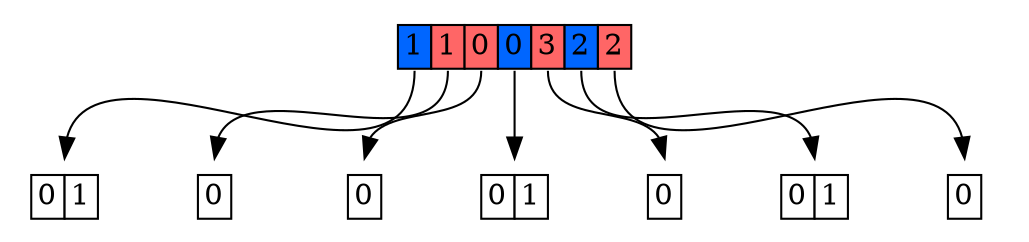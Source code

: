 digraph interval_P3_layout {
	"()" [label=<<TABLE BORDER='0' CELLBORDER='1' CELLSPACING='0'><TR><TD PORT='x0' BGCOLOR='#0066ff'>1</TD><TD PORT='x1' BGCOLOR='#ff6666'>1</TD><TD PORT='x2' BGCOLOR='#ff6666'>0</TD><TD PORT='x3' BGCOLOR='#0066ff'>0</TD><TD PORT='x4' BGCOLOR='#ff6666'>3</TD><TD PORT='x5' BGCOLOR='#0066ff'>2</TD><TD PORT='x6' BGCOLOR='#ff6666'>2</TD></TR></TABLE>> shape=plaintext]
	"(0,)" [label=<<TABLE BORDER='0' CELLBORDER='1' CELLSPACING='0'><TR><TD PORT='x0' BGCOLOR='white'>0</TD><TD PORT='x1' BGCOLOR='white'>1</TD></TR></TABLE>> shape=plaintext]
	"()":x0 -> "(0,)" [headport=n tailport="x0:s"]
	"(1,)" [label=<<TABLE BORDER='0' CELLBORDER='1' CELLSPACING='0'><TR><TD PORT='x0' BGCOLOR='white'>0</TD></TR></TABLE>> shape=plaintext]
	"()":x1 -> "(1,)" [headport=n tailport="x1:s"]
	"(2,)" [label=<<TABLE BORDER='0' CELLBORDER='1' CELLSPACING='0'><TR><TD PORT='x0' BGCOLOR='white'>0</TD></TR></TABLE>> shape=plaintext]
	"()":x2 -> "(2,)" [headport=n tailport="x2:s"]
	"(3,)" [label=<<TABLE BORDER='0' CELLBORDER='1' CELLSPACING='0'><TR><TD PORT='x0' BGCOLOR='white'>0</TD><TD PORT='x1' BGCOLOR='white'>1</TD></TR></TABLE>> shape=plaintext]
	"()":x3 -> "(3,)" [headport=n tailport="x3:s"]
	"(4,)" [label=<<TABLE BORDER='0' CELLBORDER='1' CELLSPACING='0'><TR><TD PORT='x0' BGCOLOR='white'>0</TD></TR></TABLE>> shape=plaintext]
	"()":x4 -> "(4,)" [headport=n tailport="x4:s"]
	"(5,)" [label=<<TABLE BORDER='0' CELLBORDER='1' CELLSPACING='0'><TR><TD PORT='x0' BGCOLOR='white'>0</TD><TD PORT='x1' BGCOLOR='white'>1</TD></TR></TABLE>> shape=plaintext]
	"()":x5 -> "(5,)" [headport=n tailport="x5:s"]
	"(6,)" [label=<<TABLE BORDER='0' CELLBORDER='1' CELLSPACING='0'><TR><TD PORT='x0' BGCOLOR='white'>0</TD></TR></TABLE>> shape=plaintext]
	"()":x6 -> "(6,)" [headport=n tailport="x6:s"]
}

